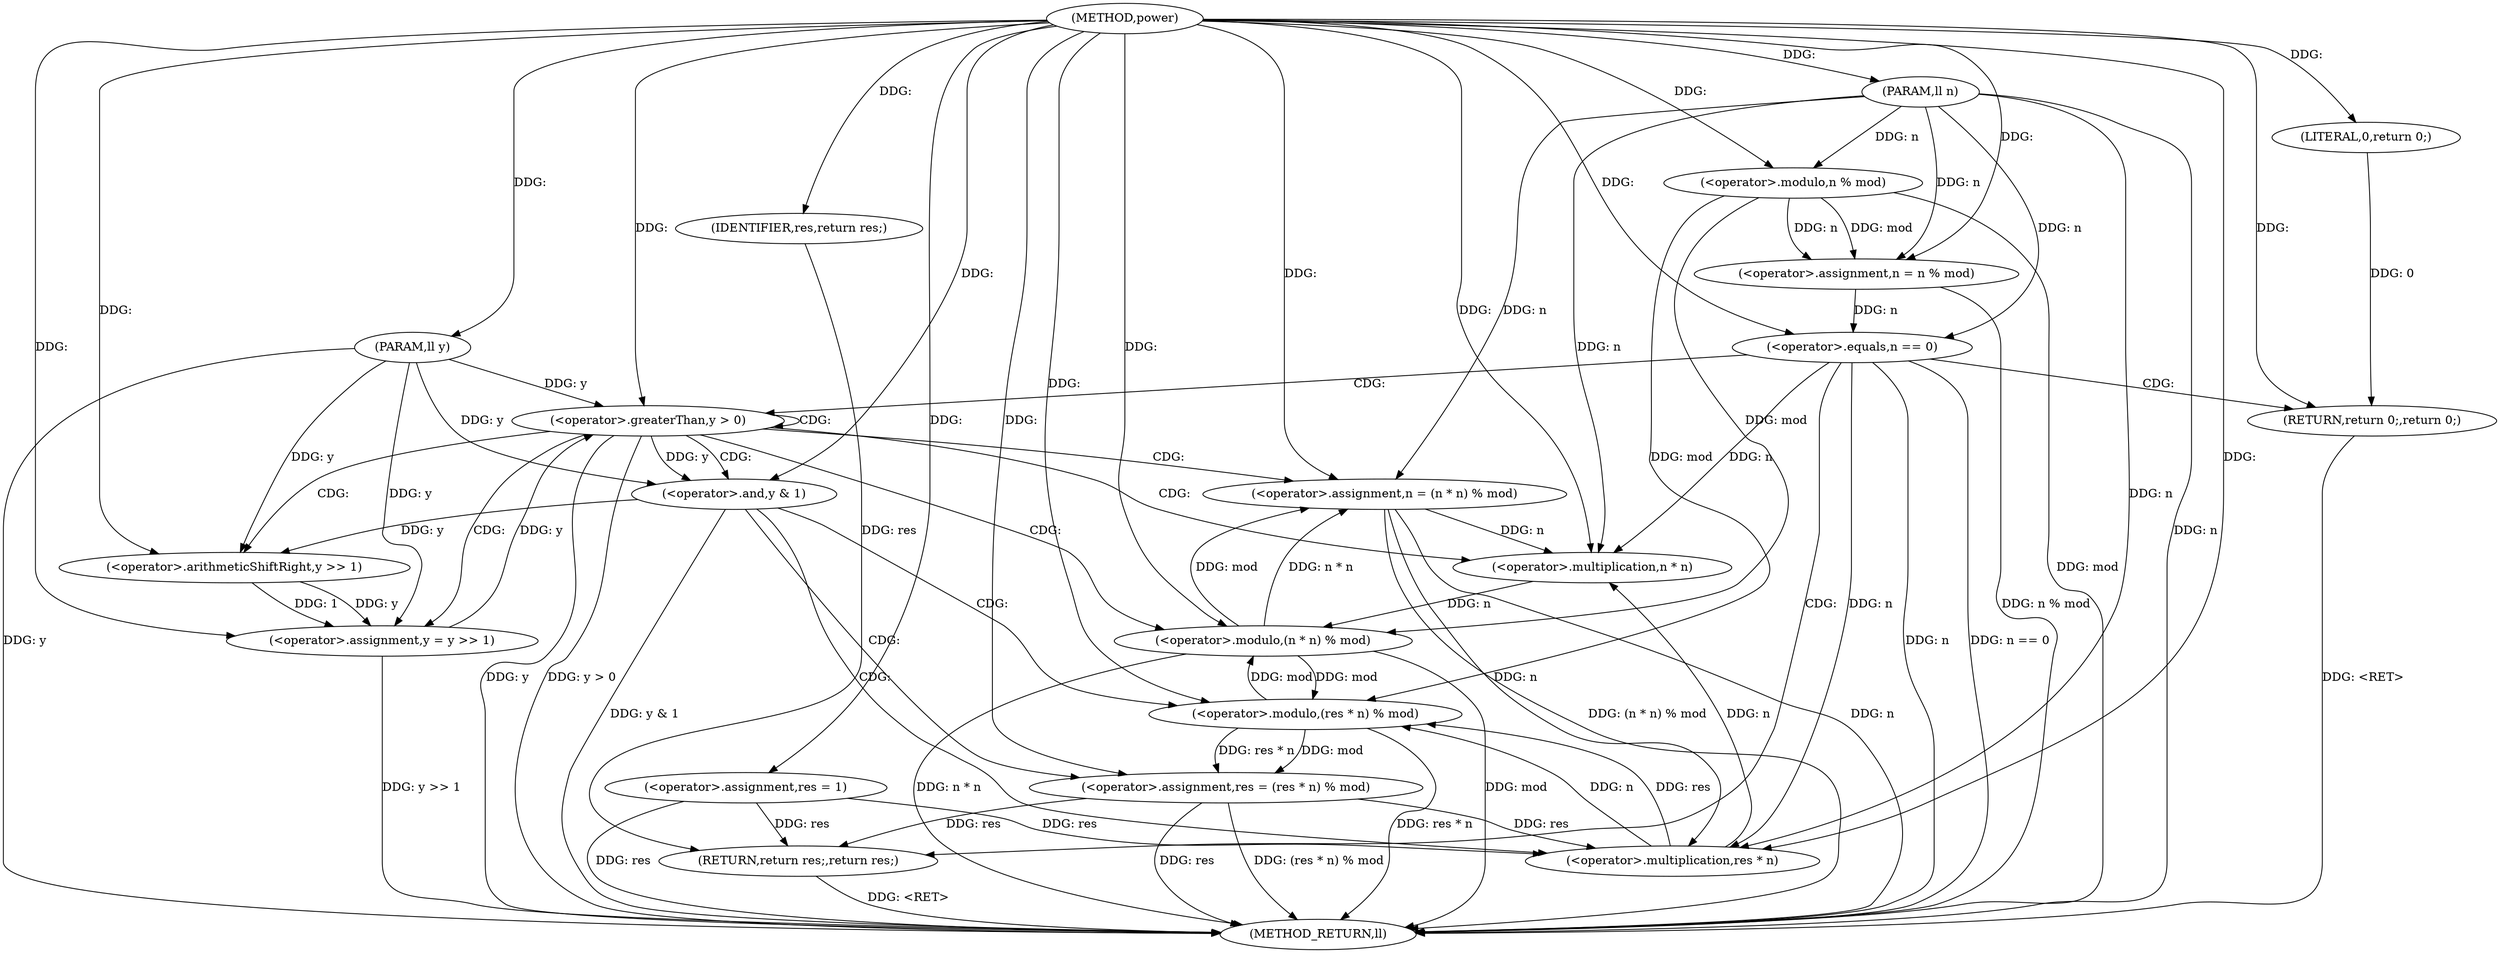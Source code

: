 digraph "power" {  
"1000114" [label = "(METHOD,power)" ]
"1000164" [label = "(METHOD_RETURN,ll)" ]
"1000115" [label = "(PARAM,ll n)" ]
"1000116" [label = "(PARAM,ll y)" ]
"1000119" [label = "(<operator>.assignment,res = 1)" ]
"1000122" [label = "(<operator>.assignment,n = n % mod)" ]
"1000162" [label = "(RETURN,return res;,return res;)" ]
"1000128" [label = "(<operator>.equals,n == 0)" ]
"1000135" [label = "(<operator>.greaterThan,y > 0)" ]
"1000163" [label = "(IDENTIFIER,res,return res;)" ]
"1000124" [label = "(<operator>.modulo,n % mod)" ]
"1000132" [label = "(RETURN,return 0;,return 0;)" ]
"1000150" [label = "(<operator>.assignment,y = y >> 1)" ]
"1000155" [label = "(<operator>.assignment,n = (n * n) % mod)" ]
"1000133" [label = "(LITERAL,0,return 0;)" ]
"1000140" [label = "(<operator>.and,y & 1)" ]
"1000143" [label = "(<operator>.assignment,res = (res * n) % mod)" ]
"1000152" [label = "(<operator>.arithmeticShiftRight,y >> 1)" ]
"1000157" [label = "(<operator>.modulo,(n * n) % mod)" ]
"1000145" [label = "(<operator>.modulo,(res * n) % mod)" ]
"1000158" [label = "(<operator>.multiplication,n * n)" ]
"1000146" [label = "(<operator>.multiplication,res * n)" ]
  "1000132" -> "1000164"  [ label = "DDG: <RET>"] 
  "1000162" -> "1000164"  [ label = "DDG: <RET>"] 
  "1000115" -> "1000164"  [ label = "DDG: n"] 
  "1000116" -> "1000164"  [ label = "DDG: y"] 
  "1000119" -> "1000164"  [ label = "DDG: res"] 
  "1000124" -> "1000164"  [ label = "DDG: mod"] 
  "1000122" -> "1000164"  [ label = "DDG: n % mod"] 
  "1000128" -> "1000164"  [ label = "DDG: n"] 
  "1000128" -> "1000164"  [ label = "DDG: n == 0"] 
  "1000135" -> "1000164"  [ label = "DDG: y"] 
  "1000135" -> "1000164"  [ label = "DDG: y > 0"] 
  "1000140" -> "1000164"  [ label = "DDG: y & 1"] 
  "1000143" -> "1000164"  [ label = "DDG: res"] 
  "1000145" -> "1000164"  [ label = "DDG: res * n"] 
  "1000143" -> "1000164"  [ label = "DDG: (res * n) % mod"] 
  "1000150" -> "1000164"  [ label = "DDG: y >> 1"] 
  "1000155" -> "1000164"  [ label = "DDG: n"] 
  "1000157" -> "1000164"  [ label = "DDG: n * n"] 
  "1000157" -> "1000164"  [ label = "DDG: mod"] 
  "1000155" -> "1000164"  [ label = "DDG: (n * n) % mod"] 
  "1000114" -> "1000115"  [ label = "DDG: "] 
  "1000114" -> "1000116"  [ label = "DDG: "] 
  "1000114" -> "1000119"  [ label = "DDG: "] 
  "1000124" -> "1000122"  [ label = "DDG: n"] 
  "1000124" -> "1000122"  [ label = "DDG: mod"] 
  "1000163" -> "1000162"  [ label = "DDG: res"] 
  "1000119" -> "1000162"  [ label = "DDG: res"] 
  "1000143" -> "1000162"  [ label = "DDG: res"] 
  "1000115" -> "1000122"  [ label = "DDG: n"] 
  "1000114" -> "1000122"  [ label = "DDG: "] 
  "1000114" -> "1000163"  [ label = "DDG: "] 
  "1000115" -> "1000124"  [ label = "DDG: n"] 
  "1000114" -> "1000124"  [ label = "DDG: "] 
  "1000122" -> "1000128"  [ label = "DDG: n"] 
  "1000115" -> "1000128"  [ label = "DDG: n"] 
  "1000114" -> "1000128"  [ label = "DDG: "] 
  "1000133" -> "1000132"  [ label = "DDG: 0"] 
  "1000114" -> "1000132"  [ label = "DDG: "] 
  "1000150" -> "1000135"  [ label = "DDG: y"] 
  "1000116" -> "1000135"  [ label = "DDG: y"] 
  "1000114" -> "1000135"  [ label = "DDG: "] 
  "1000152" -> "1000150"  [ label = "DDG: 1"] 
  "1000152" -> "1000150"  [ label = "DDG: y"] 
  "1000157" -> "1000155"  [ label = "DDG: mod"] 
  "1000157" -> "1000155"  [ label = "DDG: n * n"] 
  "1000114" -> "1000133"  [ label = "DDG: "] 
  "1000145" -> "1000143"  [ label = "DDG: res * n"] 
  "1000145" -> "1000143"  [ label = "DDG: mod"] 
  "1000116" -> "1000150"  [ label = "DDG: y"] 
  "1000114" -> "1000150"  [ label = "DDG: "] 
  "1000115" -> "1000155"  [ label = "DDG: n"] 
  "1000114" -> "1000155"  [ label = "DDG: "] 
  "1000135" -> "1000140"  [ label = "DDG: y"] 
  "1000116" -> "1000140"  [ label = "DDG: y"] 
  "1000114" -> "1000140"  [ label = "DDG: "] 
  "1000114" -> "1000143"  [ label = "DDG: "] 
  "1000140" -> "1000152"  [ label = "DDG: y"] 
  "1000116" -> "1000152"  [ label = "DDG: y"] 
  "1000114" -> "1000152"  [ label = "DDG: "] 
  "1000158" -> "1000157"  [ label = "DDG: n"] 
  "1000124" -> "1000157"  [ label = "DDG: mod"] 
  "1000145" -> "1000157"  [ label = "DDG: mod"] 
  "1000114" -> "1000157"  [ label = "DDG: "] 
  "1000146" -> "1000145"  [ label = "DDG: n"] 
  "1000146" -> "1000145"  [ label = "DDG: res"] 
  "1000124" -> "1000145"  [ label = "DDG: mod"] 
  "1000157" -> "1000145"  [ label = "DDG: mod"] 
  "1000114" -> "1000145"  [ label = "DDG: "] 
  "1000128" -> "1000158"  [ label = "DDG: n"] 
  "1000146" -> "1000158"  [ label = "DDG: n"] 
  "1000155" -> "1000158"  [ label = "DDG: n"] 
  "1000115" -> "1000158"  [ label = "DDG: n"] 
  "1000114" -> "1000158"  [ label = "DDG: "] 
  "1000119" -> "1000146"  [ label = "DDG: res"] 
  "1000143" -> "1000146"  [ label = "DDG: res"] 
  "1000114" -> "1000146"  [ label = "DDG: "] 
  "1000128" -> "1000146"  [ label = "DDG: n"] 
  "1000155" -> "1000146"  [ label = "DDG: n"] 
  "1000115" -> "1000146"  [ label = "DDG: n"] 
  "1000128" -> "1000132"  [ label = "CDG: "] 
  "1000128" -> "1000135"  [ label = "CDG: "] 
  "1000128" -> "1000162"  [ label = "CDG: "] 
  "1000135" -> "1000158"  [ label = "CDG: "] 
  "1000135" -> "1000155"  [ label = "CDG: "] 
  "1000135" -> "1000152"  [ label = "CDG: "] 
  "1000135" -> "1000150"  [ label = "CDG: "] 
  "1000135" -> "1000135"  [ label = "CDG: "] 
  "1000135" -> "1000157"  [ label = "CDG: "] 
  "1000135" -> "1000140"  [ label = "CDG: "] 
  "1000140" -> "1000143"  [ label = "CDG: "] 
  "1000140" -> "1000145"  [ label = "CDG: "] 
  "1000140" -> "1000146"  [ label = "CDG: "] 
}
